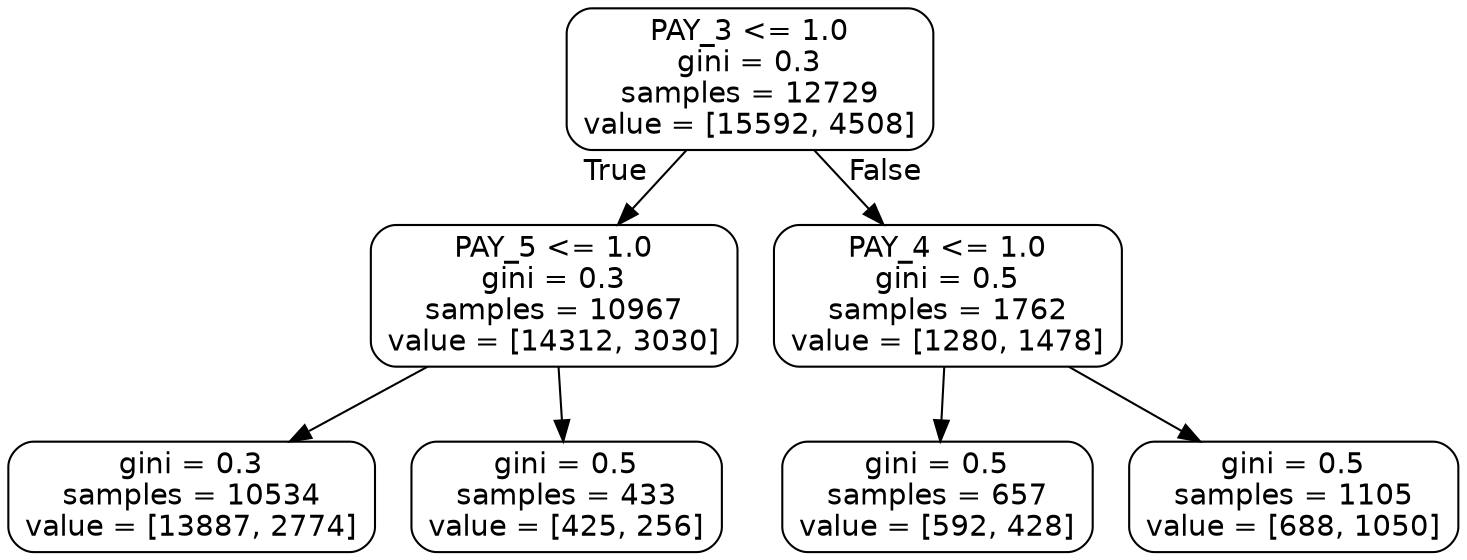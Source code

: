 digraph Tree {
node [shape=box, style="rounded", color="black", fontname="helvetica"] ;
edge [fontname="helvetica"] ;
0 [label="PAY_3 <= 1.0\ngini = 0.3\nsamples = 12729\nvalue = [15592, 4508]"] ;
1 [label="PAY_5 <= 1.0\ngini = 0.3\nsamples = 10967\nvalue = [14312, 3030]"] ;
0 -> 1 [labeldistance=2.5, labelangle=45, headlabel="True"] ;
2 [label="gini = 0.3\nsamples = 10534\nvalue = [13887, 2774]"] ;
1 -> 2 ;
3 [label="gini = 0.5\nsamples = 433\nvalue = [425, 256]"] ;
1 -> 3 ;
4 [label="PAY_4 <= 1.0\ngini = 0.5\nsamples = 1762\nvalue = [1280, 1478]"] ;
0 -> 4 [labeldistance=2.5, labelangle=-45, headlabel="False"] ;
5 [label="gini = 0.5\nsamples = 657\nvalue = [592, 428]"] ;
4 -> 5 ;
6 [label="gini = 0.5\nsamples = 1105\nvalue = [688, 1050]"] ;
4 -> 6 ;
}